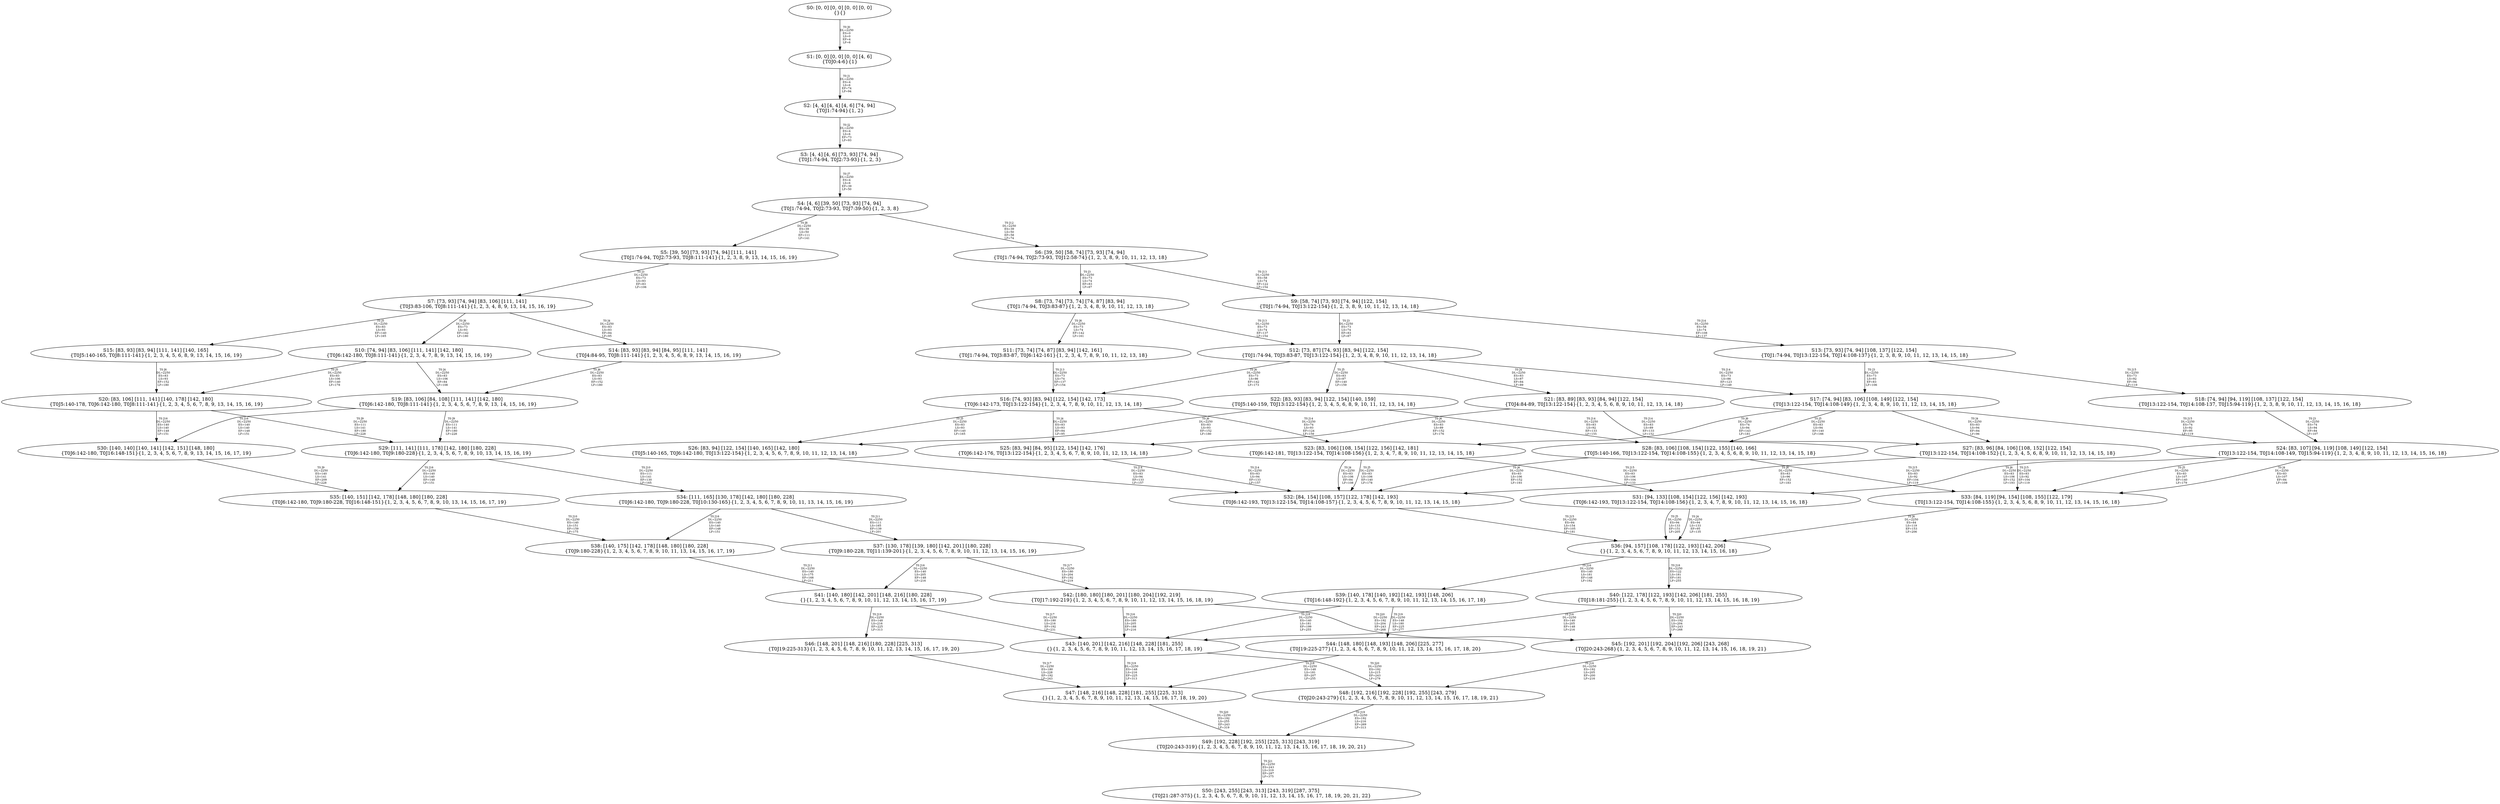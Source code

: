 digraph {
	S0[label="S0: [0, 0] [0, 0] [0, 0] [0, 0] \n{}{}"];
	S1[label="S1: [0, 0] [0, 0] [0, 0] [4, 6] \n{T0J0:4-6}{1}"];
	S2[label="S2: [4, 4] [4, 4] [4, 6] [74, 94] \n{T0J1:74-94}{1, 2}"];
	S3[label="S3: [4, 4] [4, 6] [73, 93] [74, 94] \n{T0J1:74-94, T0J2:73-93}{1, 2, 3}"];
	S4[label="S4: [4, 6] [39, 50] [73, 93] [74, 94] \n{T0J1:74-94, T0J2:73-93, T0J7:39-50}{1, 2, 3, 8}"];
	S5[label="S5: [39, 50] [73, 93] [74, 94] [111, 141] \n{T0J1:74-94, T0J2:73-93, T0J8:111-141}{1, 2, 3, 8, 9, 13, 14, 15, 16, 19}"];
	S6[label="S6: [39, 50] [58, 74] [73, 93] [74, 94] \n{T0J1:74-94, T0J2:73-93, T0J12:58-74}{1, 2, 3, 8, 9, 10, 11, 12, 13, 18}"];
	S7[label="S7: [73, 93] [74, 94] [83, 106] [111, 141] \n{T0J3:83-106, T0J8:111-141}{1, 2, 3, 4, 8, 9, 13, 14, 15, 16, 19}"];
	S8[label="S8: [73, 74] [73, 74] [74, 87] [83, 94] \n{T0J1:74-94, T0J3:83-87}{1, 2, 3, 4, 8, 9, 10, 11, 12, 13, 18}"];
	S9[label="S9: [58, 74] [73, 93] [74, 94] [122, 154] \n{T0J1:74-94, T0J13:122-154}{1, 2, 3, 8, 9, 10, 11, 12, 13, 14, 18}"];
	S10[label="S10: [74, 94] [83, 106] [111, 141] [142, 180] \n{T0J6:142-180, T0J8:111-141}{1, 2, 3, 4, 7, 8, 9, 13, 14, 15, 16, 19}"];
	S11[label="S11: [73, 74] [74, 87] [83, 94] [142, 161] \n{T0J1:74-94, T0J3:83-87, T0J6:142-161}{1, 2, 3, 4, 7, 8, 9, 10, 11, 12, 13, 18}"];
	S12[label="S12: [73, 87] [74, 93] [83, 94] [122, 154] \n{T0J1:74-94, T0J3:83-87, T0J13:122-154}{1, 2, 3, 4, 8, 9, 10, 11, 12, 13, 14, 18}"];
	S13[label="S13: [73, 93] [74, 94] [108, 137] [122, 154] \n{T0J1:74-94, T0J13:122-154, T0J14:108-137}{1, 2, 3, 8, 9, 10, 11, 12, 13, 14, 15, 18}"];
	S14[label="S14: [83, 93] [83, 94] [84, 95] [111, 141] \n{T0J4:84-95, T0J8:111-141}{1, 2, 3, 4, 5, 6, 8, 9, 13, 14, 15, 16, 19}"];
	S15[label="S15: [83, 93] [83, 94] [111, 141] [140, 165] \n{T0J5:140-165, T0J8:111-141}{1, 2, 3, 4, 5, 6, 8, 9, 13, 14, 15, 16, 19}"];
	S16[label="S16: [74, 93] [83, 94] [122, 154] [142, 173] \n{T0J6:142-173, T0J13:122-154}{1, 2, 3, 4, 7, 8, 9, 10, 11, 12, 13, 14, 18}"];
	S17[label="S17: [74, 94] [83, 106] [108, 149] [122, 154] \n{T0J13:122-154, T0J14:108-149}{1, 2, 3, 4, 8, 9, 10, 11, 12, 13, 14, 15, 18}"];
	S18[label="S18: [74, 94] [94, 119] [108, 137] [122, 154] \n{T0J13:122-154, T0J14:108-137, T0J15:94-119}{1, 2, 3, 8, 9, 10, 11, 12, 13, 14, 15, 16, 18}"];
	S19[label="S19: [83, 106] [84, 108] [111, 141] [142, 180] \n{T0J6:142-180, T0J8:111-141}{1, 2, 3, 4, 5, 6, 7, 8, 9, 13, 14, 15, 16, 19}"];
	S20[label="S20: [83, 106] [111, 141] [140, 178] [142, 180] \n{T0J5:140-178, T0J6:142-180, T0J8:111-141}{1, 2, 3, 4, 5, 6, 7, 8, 9, 13, 14, 15, 16, 19}"];
	S21[label="S21: [83, 89] [83, 93] [84, 94] [122, 154] \n{T0J4:84-89, T0J13:122-154}{1, 2, 3, 4, 5, 6, 8, 9, 10, 11, 12, 13, 14, 18}"];
	S22[label="S22: [83, 93] [83, 94] [122, 154] [140, 159] \n{T0J5:140-159, T0J13:122-154}{1, 2, 3, 4, 5, 6, 8, 9, 10, 11, 12, 13, 14, 18}"];
	S23[label="S23: [83, 106] [108, 154] [122, 156] [142, 181] \n{T0J6:142-181, T0J13:122-154, T0J14:108-156}{1, 2, 3, 4, 7, 8, 9, 10, 11, 12, 13, 14, 15, 18}"];
	S24[label="S24: [83, 107] [94, 119] [108, 149] [122, 154] \n{T0J13:122-154, T0J14:108-149, T0J15:94-119}{1, 2, 3, 4, 8, 9, 10, 11, 12, 13, 14, 15, 16, 18}"];
	S25[label="S25: [83, 94] [84, 95] [122, 154] [142, 176] \n{T0J6:142-176, T0J13:122-154}{1, 2, 3, 4, 5, 6, 7, 8, 9, 10, 11, 12, 13, 14, 18}"];
	S26[label="S26: [83, 94] [122, 154] [140, 165] [142, 180] \n{T0J5:140-165, T0J6:142-180, T0J13:122-154}{1, 2, 3, 4, 5, 6, 7, 8, 9, 10, 11, 12, 13, 14, 18}"];
	S27[label="S27: [83, 96] [84, 106] [108, 152] [122, 154] \n{T0J13:122-154, T0J14:108-152}{1, 2, 3, 4, 5, 6, 8, 9, 10, 11, 12, 13, 14, 15, 18}"];
	S28[label="S28: [83, 106] [108, 154] [122, 155] [140, 166] \n{T0J5:140-166, T0J13:122-154, T0J14:108-155}{1, 2, 3, 4, 5, 6, 8, 9, 10, 11, 12, 13, 14, 15, 18}"];
	S29[label="S29: [111, 141] [111, 178] [142, 180] [180, 228] \n{T0J6:142-180, T0J9:180-228}{1, 2, 3, 4, 5, 6, 7, 8, 9, 10, 13, 14, 15, 16, 19}"];
	S30[label="S30: [140, 140] [140, 141] [142, 151] [148, 180] \n{T0J6:142-180, T0J16:148-151}{1, 2, 3, 4, 5, 6, 7, 8, 9, 13, 14, 15, 16, 17, 19}"];
	S31[label="S31: [94, 133] [108, 154] [122, 156] [142, 193] \n{T0J6:142-193, T0J13:122-154, T0J14:108-156}{1, 2, 3, 4, 7, 8, 9, 10, 11, 12, 13, 14, 15, 16, 18}"];
	S32[label="S32: [84, 154] [108, 157] [122, 178] [142, 193] \n{T0J6:142-193, T0J13:122-154, T0J14:108-157}{1, 2, 3, 4, 5, 6, 7, 8, 9, 10, 11, 12, 13, 14, 15, 18}"];
	S33[label="S33: [84, 119] [94, 154] [108, 155] [122, 179] \n{T0J13:122-154, T0J14:108-155}{1, 2, 3, 4, 5, 6, 8, 9, 10, 11, 12, 13, 14, 15, 16, 18}"];
	S34[label="S34: [111, 165] [130, 178] [142, 180] [180, 228] \n{T0J6:142-180, T0J9:180-228, T0J10:130-165}{1, 2, 3, 4, 5, 6, 7, 8, 9, 10, 11, 13, 14, 15, 16, 19}"];
	S35[label="S35: [140, 151] [142, 178] [148, 180] [180, 228] \n{T0J6:142-180, T0J9:180-228, T0J16:148-151}{1, 2, 3, 4, 5, 6, 7, 8, 9, 10, 13, 14, 15, 16, 17, 19}"];
	S36[label="S36: [94, 157] [108, 178] [122, 193] [142, 206] \n{}{1, 2, 3, 4, 5, 6, 7, 8, 9, 10, 11, 12, 13, 14, 15, 16, 18}"];
	S37[label="S37: [130, 178] [139, 180] [142, 201] [180, 228] \n{T0J9:180-228, T0J11:139-201}{1, 2, 3, 4, 5, 6, 7, 8, 9, 10, 11, 12, 13, 14, 15, 16, 19}"];
	S38[label="S38: [140, 175] [142, 178] [148, 180] [180, 228] \n{T0J9:180-228}{1, 2, 3, 4, 5, 6, 7, 8, 9, 10, 11, 13, 14, 15, 16, 17, 19}"];
	S39[label="S39: [140, 178] [140, 192] [142, 193] [148, 206] \n{T0J16:148-192}{1, 2, 3, 4, 5, 6, 7, 8, 9, 10, 11, 12, 13, 14, 15, 16, 17, 18}"];
	S40[label="S40: [122, 178] [122, 193] [142, 206] [181, 255] \n{T0J18:181-255}{1, 2, 3, 4, 5, 6, 7, 8, 9, 10, 11, 12, 13, 14, 15, 16, 18, 19}"];
	S41[label="S41: [140, 180] [142, 201] [148, 216] [180, 228] \n{}{1, 2, 3, 4, 5, 6, 7, 8, 9, 10, 11, 12, 13, 14, 15, 16, 17, 19}"];
	S42[label="S42: [180, 180] [180, 201] [180, 204] [192, 219] \n{T0J17:192-219}{1, 2, 3, 4, 5, 6, 7, 8, 9, 10, 11, 12, 13, 14, 15, 16, 18, 19}"];
	S43[label="S43: [140, 201] [142, 216] [148, 228] [181, 255] \n{}{1, 2, 3, 4, 5, 6, 7, 8, 9, 10, 11, 12, 13, 14, 15, 16, 17, 18, 19}"];
	S44[label="S44: [148, 180] [148, 193] [148, 206] [225, 277] \n{T0J19:225-277}{1, 2, 3, 4, 5, 6, 7, 8, 9, 10, 11, 12, 13, 14, 15, 16, 17, 18, 20}"];
	S45[label="S45: [192, 201] [192, 204] [192, 206] [243, 268] \n{T0J20:243-268}{1, 2, 3, 4, 5, 6, 7, 8, 9, 10, 11, 12, 13, 14, 15, 16, 18, 19, 21}"];
	S46[label="S46: [148, 201] [148, 216] [180, 228] [225, 313] \n{T0J19:225-313}{1, 2, 3, 4, 5, 6, 7, 8, 9, 10, 11, 12, 13, 14, 15, 16, 17, 19, 20}"];
	S47[label="S47: [148, 216] [148, 228] [181, 255] [225, 313] \n{}{1, 2, 3, 4, 5, 6, 7, 8, 9, 10, 11, 12, 13, 14, 15, 16, 17, 18, 19, 20}"];
	S48[label="S48: [192, 216] [192, 228] [192, 255] [243, 279] \n{T0J20:243-279}{1, 2, 3, 4, 5, 6, 7, 8, 9, 10, 11, 12, 13, 14, 15, 16, 17, 18, 19, 21}"];
	S49[label="S49: [192, 228] [192, 255] [225, 313] [243, 319] \n{T0J20:243-319}{1, 2, 3, 4, 5, 6, 7, 8, 9, 10, 11, 12, 13, 14, 15, 16, 17, 18, 19, 20, 21}"];
	S50[label="S50: [243, 255] [243, 313] [243, 319] [287, 375] \n{T0J21:287-375}{1, 2, 3, 4, 5, 6, 7, 8, 9, 10, 11, 12, 13, 14, 15, 16, 17, 18, 19, 20, 21, 22}"];
	S0 -> S1[label="T0 J0\nDL=2250\nES=0\nLS=0\nEF=4\nLF=6",fontsize=8];
	S1 -> S2[label="T0 J1\nDL=2250\nES=4\nLS=6\nEF=74\nLF=94",fontsize=8];
	S2 -> S3[label="T0 J2\nDL=2250\nES=4\nLS=6\nEF=73\nLF=93",fontsize=8];
	S3 -> S4[label="T0 J7\nDL=2250\nES=4\nLS=6\nEF=39\nLF=50",fontsize=8];
	S4 -> S5[label="T0 J8\nDL=2250\nES=39\nLS=50\nEF=111\nLF=141",fontsize=8];
	S4 -> S6[label="T0 J12\nDL=2250\nES=39\nLS=50\nEF=58\nLF=74",fontsize=8];
	S5 -> S7[label="T0 J3\nDL=2250\nES=73\nLS=93\nEF=83\nLF=106",fontsize=8];
	S6 -> S8[label="T0 J3\nDL=2250\nES=73\nLS=74\nEF=83\nLF=87",fontsize=8];
	S6 -> S9[label="T0 J13\nDL=2250\nES=58\nLS=74\nEF=122\nLF=154",fontsize=8];
	S7 -> S14[label="T0 J4\nDL=2250\nES=83\nLS=93\nEF=84\nLF=95",fontsize=8];
	S7 -> S15[label="T0 J5\nDL=2250\nES=83\nLS=93\nEF=140\nLF=165",fontsize=8];
	S7 -> S10[label="T0 J6\nDL=2250\nES=73\nLS=93\nEF=142\nLF=180",fontsize=8];
	S8 -> S11[label="T0 J6\nDL=2250\nES=73\nLS=74\nEF=142\nLF=161",fontsize=8];
	S8 -> S12[label="T0 J13\nDL=2250\nES=73\nLS=74\nEF=137\nLF=154",fontsize=8];
	S9 -> S12[label="T0 J3\nDL=2250\nES=73\nLS=74\nEF=83\nLF=87",fontsize=8];
	S9 -> S13[label="T0 J14\nDL=2250\nES=58\nLS=74\nEF=108\nLF=137",fontsize=8];
	S10 -> S19[label="T0 J4\nDL=2250\nES=83\nLS=106\nEF=84\nLF=108",fontsize=8];
	S10 -> S20[label="T0 J5\nDL=2250\nES=83\nLS=106\nEF=140\nLF=178",fontsize=8];
	S11 -> S16[label="T0 J13\nDL=2250\nES=73\nLS=74\nEF=137\nLF=154",fontsize=8];
	S12 -> S21[label="T0 J4\nDL=2250\nES=83\nLS=87\nEF=84\nLF=89",fontsize=8];
	S12 -> S22[label="T0 J5\nDL=2250\nES=83\nLS=87\nEF=140\nLF=159",fontsize=8];
	S12 -> S16[label="T0 J6\nDL=2250\nES=73\nLS=86\nEF=142\nLF=173",fontsize=8];
	S12 -> S17[label="T0 J14\nDL=2250\nES=73\nLS=86\nEF=123\nLF=149",fontsize=8];
	S13 -> S17[label="T0 J3\nDL=2250\nES=73\nLS=93\nEF=83\nLF=106",fontsize=8];
	S13 -> S18[label="T0 J15\nDL=2250\nES=73\nLS=92\nEF=94\nLF=119",fontsize=8];
	S14 -> S19[label="T0 J6\nDL=2250\nES=83\nLS=93\nEF=152\nLF=180",fontsize=8];
	S15 -> S20[label="T0 J6\nDL=2250\nES=83\nLS=93\nEF=152\nLF=180",fontsize=8];
	S16 -> S25[label="T0 J4\nDL=2250\nES=83\nLS=93\nEF=84\nLF=95",fontsize=8];
	S16 -> S26[label="T0 J5\nDL=2250\nES=83\nLS=93\nEF=140\nLF=165",fontsize=8];
	S16 -> S23[label="T0 J14\nDL=2250\nES=74\nLS=93\nEF=124\nLF=156",fontsize=8];
	S17 -> S27[label="T0 J4\nDL=2250\nES=83\nLS=94\nEF=84\nLF=96",fontsize=8];
	S17 -> S28[label="T0 J5\nDL=2250\nES=83\nLS=94\nEF=140\nLF=166",fontsize=8];
	S17 -> S23[label="T0 J6\nDL=2250\nES=74\nLS=94\nEF=143\nLF=181",fontsize=8];
	S17 -> S24[label="T0 J15\nDL=2250\nES=74\nLS=92\nEF=95\nLF=119",fontsize=8];
	S18 -> S24[label="T0 J3\nDL=2250\nES=74\nLS=94\nEF=84\nLF=107",fontsize=8];
	S19 -> S29[label="T0 J9\nDL=2250\nES=111\nLS=141\nEF=180\nLF=228",fontsize=8];
	S19 -> S30[label="T0 J16\nDL=2250\nES=140\nLS=140\nEF=148\nLF=151",fontsize=8];
	S20 -> S29[label="T0 J9\nDL=2250\nES=111\nLS=141\nEF=180\nLF=228",fontsize=8];
	S20 -> S30[label="T0 J16\nDL=2250\nES=140\nLS=140\nEF=148\nLF=151",fontsize=8];
	S21 -> S25[label="T0 J6\nDL=2250\nES=83\nLS=89\nEF=152\nLF=176",fontsize=8];
	S21 -> S27[label="T0 J14\nDL=2250\nES=83\nLS=89\nEF=133\nLF=152",fontsize=8];
	S22 -> S26[label="T0 J6\nDL=2250\nES=83\nLS=93\nEF=152\nLF=180",fontsize=8];
	S22 -> S28[label="T0 J14\nDL=2250\nES=83\nLS=92\nEF=133\nLF=155",fontsize=8];
	S23 -> S32[label="T0 J4\nDL=2250\nES=83\nLS=106\nEF=84\nLF=108",fontsize=8];
	S23 -> S32[label="T0 J5\nDL=2250\nES=83\nLS=106\nEF=140\nLF=178",fontsize=8];
	S23 -> S31[label="T0 J15\nDL=2250\nES=83\nLS=106\nEF=104\nLF=133",fontsize=8];
	S24 -> S33[label="T0 J4\nDL=2250\nES=83\nLS=107\nEF=84\nLF=109",fontsize=8];
	S24 -> S33[label="T0 J5\nDL=2250\nES=83\nLS=107\nEF=140\nLF=179",fontsize=8];
	S24 -> S31[label="T0 J6\nDL=2250\nES=83\nLS=106\nEF=152\nLF=193",fontsize=8];
	S25 -> S32[label="T0 J14\nDL=2250\nES=83\nLS=94\nEF=133\nLF=157",fontsize=8];
	S26 -> S32[label="T0 J14\nDL=2250\nES=83\nLS=94\nEF=133\nLF=157",fontsize=8];
	S27 -> S32[label="T0 J6\nDL=2250\nES=83\nLS=96\nEF=152\nLF=183",fontsize=8];
	S27 -> S33[label="T0 J15\nDL=2250\nES=83\nLS=92\nEF=104\nLF=119",fontsize=8];
	S28 -> S32[label="T0 J6\nDL=2250\nES=83\nLS=106\nEF=152\nLF=193",fontsize=8];
	S28 -> S33[label="T0 J15\nDL=2250\nES=83\nLS=92\nEF=104\nLF=119",fontsize=8];
	S29 -> S34[label="T0 J10\nDL=2250\nES=111\nLS=141\nEF=130\nLF=165",fontsize=8];
	S29 -> S35[label="T0 J16\nDL=2250\nES=140\nLS=140\nEF=148\nLF=151",fontsize=8];
	S30 -> S35[label="T0 J9\nDL=2250\nES=140\nLS=141\nEF=209\nLF=228",fontsize=8];
	S31 -> S36[label="T0 J4\nDL=2250\nES=94\nLS=133\nEF=95\nLF=135",fontsize=8];
	S31 -> S36[label="T0 J5\nDL=2250\nES=94\nLS=133\nEF=151\nLF=205",fontsize=8];
	S32 -> S36[label="T0 J15\nDL=2250\nES=84\nLS=154\nEF=105\nLF=181",fontsize=8];
	S33 -> S36[label="T0 J6\nDL=2250\nES=84\nLS=119\nEF=153\nLF=206",fontsize=8];
	S34 -> S37[label="T0 J11\nDL=2250\nES=111\nLS=165\nEF=139\nLF=201",fontsize=8];
	S34 -> S38[label="T0 J16\nDL=2250\nES=140\nLS=140\nEF=148\nLF=151",fontsize=8];
	S35 -> S38[label="T0 J10\nDL=2250\nES=140\nLS=151\nEF=159\nLF=175",fontsize=8];
	S36 -> S39[label="T0 J16\nDL=2250\nES=140\nLS=181\nEF=148\nLF=192",fontsize=8];
	S36 -> S40[label="T0 J18\nDL=2250\nES=122\nLS=181\nEF=181\nLF=255",fontsize=8];
	S37 -> S41[label="T0 J16\nDL=2250\nES=140\nLS=205\nEF=148\nLF=216",fontsize=8];
	S37 -> S42[label="T0 J17\nDL=2250\nES=180\nLS=204\nEF=192\nLF=219",fontsize=8];
	S38 -> S41[label="T0 J11\nDL=2250\nES=140\nLS=175\nEF=168\nLF=211",fontsize=8];
	S39 -> S43[label="T0 J18\nDL=2250\nES=140\nLS=181\nEF=199\nLF=255",fontsize=8];
	S39 -> S44[label="T0 J19\nDL=2250\nES=148\nLS=180\nEF=225\nLF=277",fontsize=8];
	S40 -> S43[label="T0 J16\nDL=2250\nES=140\nLS=205\nEF=148\nLF=216",fontsize=8];
	S40 -> S45[label="T0 J20\nDL=2250\nES=192\nLS=204\nEF=243\nLF=268",fontsize=8];
	S41 -> S43[label="T0 J17\nDL=2250\nES=180\nLS=216\nEF=192\nLF=231",fontsize=8];
	S41 -> S46[label="T0 J19\nDL=2250\nES=148\nLS=216\nEF=225\nLF=313",fontsize=8];
	S42 -> S43[label="T0 J16\nDL=2250\nES=180\nLS=205\nEF=188\nLF=216",fontsize=8];
	S42 -> S45[label="T0 J20\nDL=2250\nES=192\nLS=204\nEF=243\nLF=268",fontsize=8];
	S43 -> S47[label="T0 J19\nDL=2250\nES=148\nLS=216\nEF=225\nLF=313",fontsize=8];
	S43 -> S48[label="T0 J20\nDL=2250\nES=192\nLS=215\nEF=243\nLF=279",fontsize=8];
	S44 -> S47[label="T0 J18\nDL=2250\nES=148\nLS=181\nEF=207\nLF=255",fontsize=8];
	S45 -> S48[label="T0 J16\nDL=2250\nES=192\nLS=205\nEF=200\nLF=216",fontsize=8];
	S46 -> S47[label="T0 J17\nDL=2250\nES=180\nLS=228\nEF=192\nLF=243",fontsize=8];
	S47 -> S49[label="T0 J20\nDL=2250\nES=192\nLS=255\nEF=243\nLF=319",fontsize=8];
	S48 -> S49[label="T0 J19\nDL=2250\nES=192\nLS=216\nEF=269\nLF=313",fontsize=8];
	S49 -> S50[label="T0 J21\nDL=2250\nES=243\nLS=319\nEF=287\nLF=375",fontsize=8];
}
